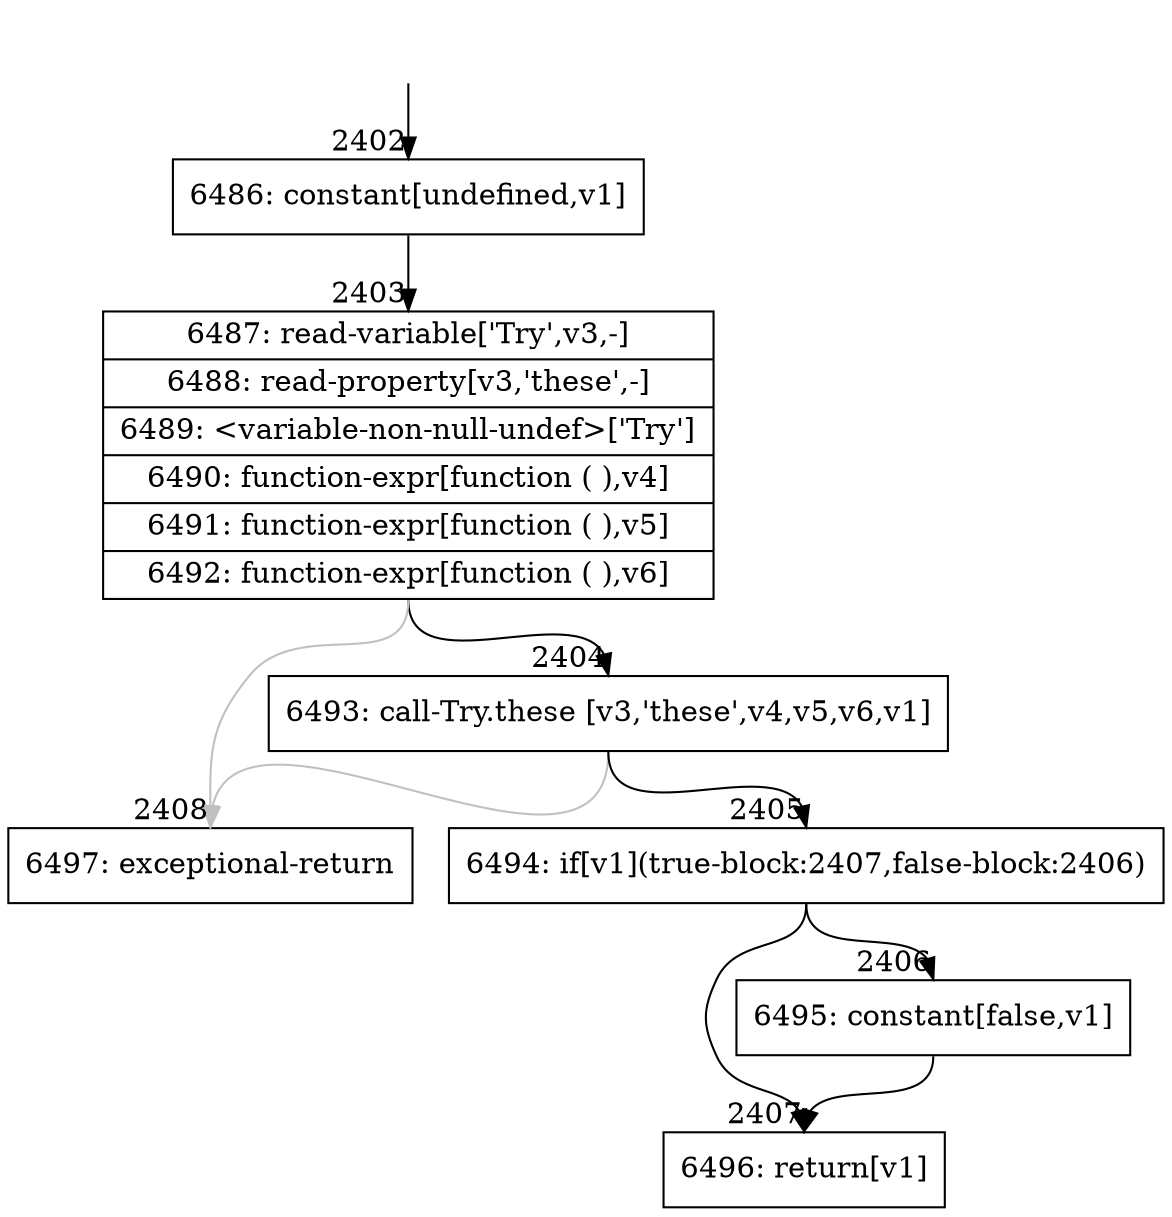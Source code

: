digraph {
rankdir="TD"
BB_entry220[shape=none,label=""];
BB_entry220 -> BB2402 [tailport=s, headport=n, headlabel="    2402"]
BB2402 [shape=record label="{6486: constant[undefined,v1]}" ] 
BB2402 -> BB2403 [tailport=s, headport=n, headlabel="      2403"]
BB2403 [shape=record label="{6487: read-variable['Try',v3,-]|6488: read-property[v3,'these',-]|6489: \<variable-non-null-undef\>['Try']|6490: function-expr[function ( ),v4]|6491: function-expr[function ( ),v5]|6492: function-expr[function ( ),v6]}" ] 
BB2403 -> BB2404 [tailport=s, headport=n, headlabel="      2404"]
BB2403 -> BB2408 [tailport=s, headport=n, color=gray, headlabel="      2408"]
BB2404 [shape=record label="{6493: call-Try.these [v3,'these',v4,v5,v6,v1]}" ] 
BB2404 -> BB2405 [tailport=s, headport=n, headlabel="      2405"]
BB2404 -> BB2408 [tailport=s, headport=n, color=gray]
BB2405 [shape=record label="{6494: if[v1](true-block:2407,false-block:2406)}" ] 
BB2405 -> BB2407 [tailport=s, headport=n, headlabel="      2407"]
BB2405 -> BB2406 [tailport=s, headport=n, headlabel="      2406"]
BB2406 [shape=record label="{6495: constant[false,v1]}" ] 
BB2406 -> BB2407 [tailport=s, headport=n]
BB2407 [shape=record label="{6496: return[v1]}" ] 
BB2408 [shape=record label="{6497: exceptional-return}" ] 
//#$~ 1648
}
